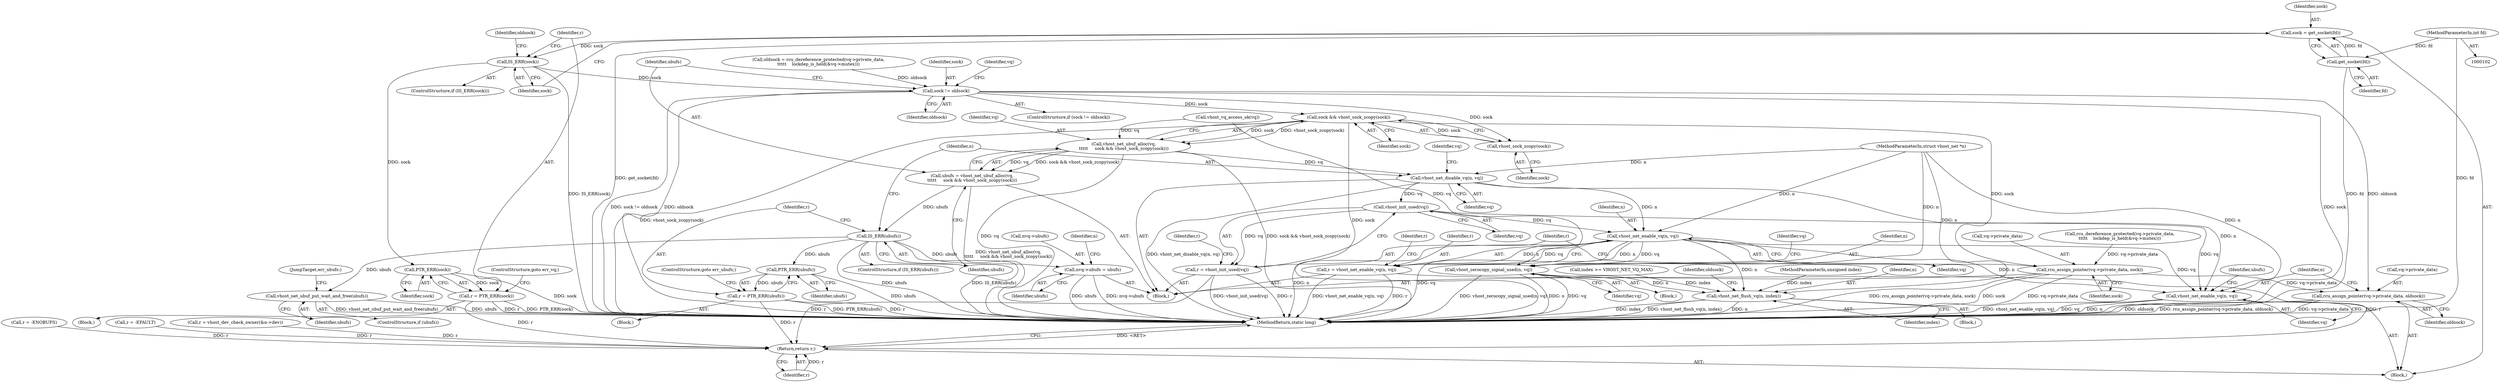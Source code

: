 digraph "0_linux_dd7633ecd553a5e304d349aa6f8eb8a0417098c5@API" {
"1000177" [label="(Call,sock = get_socket(fd))"];
"1000179" [label="(Call,get_socket(fd))"];
"1000105" [label="(MethodParameterIn,int fd)"];
"1000182" [label="(Call,IS_ERR(sock))"];
"1000187" [label="(Call,PTR_ERR(sock))"];
"1000185" [label="(Call,r = PTR_ERR(sock))"];
"1000345" [label="(Return,return r;)"];
"1000202" [label="(Call,sock != oldsock)"];
"1000210" [label="(Call,sock && vhost_sock_zcopy(sock))"];
"1000208" [label="(Call,vhost_net_ubuf_alloc(vq,\n\t\t\t\t\t     sock && vhost_sock_zcopy(sock)))"];
"1000206" [label="(Call,ubufs = vhost_net_ubuf_alloc(vq,\n\t\t\t\t\t     sock && vhost_sock_zcopy(sock)))"];
"1000215" [label="(Call,IS_ERR(ubufs))"];
"1000220" [label="(Call,PTR_ERR(ubufs))"];
"1000218" [label="(Call,r = PTR_ERR(ubufs))"];
"1000251" [label="(Call,nvq->ubufs = ubufs)"];
"1000324" [label="(Call,vhost_net_ubuf_put_wait_and_free(ubufs))"];
"1000223" [label="(Call,vhost_net_disable_vq(n, vq))"];
"1000233" [label="(Call,vhost_init_used(vq))"];
"1000231" [label="(Call,r = vhost_init_used(vq))"];
"1000240" [label="(Call,vhost_net_enable_vq(n, vq))"];
"1000238" [label="(Call,r = vhost_net_enable_vq(n, vq))"];
"1000286" [label="(Call,vhost_zerocopy_signal_used(n, vq))"];
"1000297" [label="(Call,vhost_net_flush_vq(n, index))"];
"1000319" [label="(Call,vhost_net_enable_vq(n, vq))"];
"1000226" [label="(Call,rcu_assign_pointer(vq->private_data, sock))"];
"1000314" [label="(Call,rcu_assign_pointer(vq->private_data, oldsock))"];
"1000212" [label="(Call,vhost_sock_zcopy(sock))"];
"1000227" [label="(Call,vq->private_data)"];
"1000202" [label="(Call,sock != oldsock)"];
"1000324" [label="(Call,vhost_net_ubuf_put_wait_and_free(ubufs))"];
"1000287" [label="(Identifier,n)"];
"1000184" [label="(Block,)"];
"1000233" [label="(Call,vhost_init_used(vq))"];
"1000302" [label="(Identifier,oldsock)"];
"1000210" [label="(Call,sock && vhost_sock_zcopy(sock))"];
"1000212" [label="(Call,vhost_sock_zcopy(sock))"];
"1000218" [label="(Call,r = PTR_ERR(ubufs))"];
"1000223" [label="(Call,vhost_net_disable_vq(n, vq))"];
"1000296" [label="(Block,)"];
"1000139" [label="(Call,r = -ENOBUFS)"];
"1000242" [label="(Identifier,vq)"];
"1000255" [label="(Identifier,ubufs)"];
"1000186" [label="(Identifier,r)"];
"1000297" [label="(Call,vhost_net_flush_vq(n, index))"];
"1000188" [label="(Identifier,sock)"];
"1000221" [label="(Identifier,ubufs)"];
"1000187" [label="(Call,PTR_ERR(sock))"];
"1000106" [label="(Block,)"];
"1000183" [label="(Identifier,sock)"];
"1000326" [label="(JumpTarget,err_ubufs:)"];
"1000346" [label="(Identifier,r)"];
"1000225" [label="(Identifier,vq)"];
"1000314" [label="(Call,rcu_assign_pointer(vq->private_data, oldsock))"];
"1000321" [label="(Identifier,vq)"];
"1000172" [label="(Call,r = -EFAULT)"];
"1000215" [label="(Call,IS_ERR(ubufs))"];
"1000103" [label="(MethodParameterIn,struct vhost_net *n)"];
"1000244" [label="(Identifier,r)"];
"1000203" [label="(Identifier,sock)"];
"1000251" [label="(Call,nvq->ubufs = ubufs)"];
"1000320" [label="(Identifier,n)"];
"1000181" [label="(ControlStructure,if (IS_ERR(sock)))"];
"1000217" [label="(Block,)"];
"1000274" [label="(Identifier,vq)"];
"1000204" [label="(Identifier,oldsock)"];
"1000234" [label="(Identifier,vq)"];
"1000124" [label="(Call,r = vhost_dev_check_owner(&n->dev))"];
"1000288" [label="(Identifier,vq)"];
"1000318" [label="(Identifier,oldsock)"];
"1000214" [label="(ControlStructure,if (IS_ERR(ubufs)))"];
"1000258" [label="(Identifier,n)"];
"1000213" [label="(Identifier,sock)"];
"1000323" [label="(Identifier,ubufs)"];
"1000224" [label="(Identifier,n)"];
"1000241" [label="(Identifier,n)"];
"1000178" [label="(Identifier,sock)"];
"1000292" [label="(Identifier,vq)"];
"1000228" [label="(Identifier,vq)"];
"1000286" [label="(Call,vhost_zerocopy_signal_used(n, vq))"];
"1000222" [label="(ControlStructure,goto err_ubufs;)"];
"1000299" [label="(Identifier,index)"];
"1000322" [label="(ControlStructure,if (ubufs))"];
"1000315" [label="(Call,vq->private_data)"];
"1000169" [label="(Call,vhost_vq_access_ok(vq))"];
"1000240" [label="(Call,vhost_net_enable_vq(n, vq))"];
"1000236" [label="(Identifier,r)"];
"1000347" [label="(MethodReturn,static long)"];
"1000252" [label="(Call,nvq->ubufs)"];
"1000219" [label="(Identifier,r)"];
"1000177" [label="(Call,sock = get_socket(fd))"];
"1000192" [label="(Call,rcu_dereference_protected(vq->private_data,\n\t\t\t\t\t    lockdep_is_held(&vq->mutex)))"];
"1000231" [label="(Call,r = vhost_init_used(vq))"];
"1000105" [label="(MethodParameterIn,int fd)"];
"1000182" [label="(Call,IS_ERR(sock))"];
"1000104" [label="(MethodParameterIn,unsigned index)"];
"1000278" [label="(Block,)"];
"1000179" [label="(Call,get_socket(fd))"];
"1000298" [label="(Identifier,n)"];
"1000226" [label="(Call,rcu_assign_pointer(vq->private_data, sock))"];
"1000209" [label="(Identifier,vq)"];
"1000206" [label="(Call,ubufs = vhost_net_ubuf_alloc(vq,\n\t\t\t\t\t     sock && vhost_sock_zcopy(sock)))"];
"1000135" [label="(Call,index >= VHOST_NET_VQ_MAX)"];
"1000205" [label="(Block,)"];
"1000325" [label="(Identifier,ubufs)"];
"1000207" [label="(Identifier,ubufs)"];
"1000185" [label="(Call,r = PTR_ERR(sock))"];
"1000238" [label="(Call,r = vhost_net_enable_vq(n, vq))"];
"1000201" [label="(ControlStructure,if (sock != oldsock))"];
"1000211" [label="(Identifier,sock)"];
"1000208" [label="(Call,vhost_net_ubuf_alloc(vq,\n\t\t\t\t\t     sock && vhost_sock_zcopy(sock)))"];
"1000180" [label="(Identifier,fd)"];
"1000189" [label="(ControlStructure,goto err_vq;)"];
"1000232" [label="(Identifier,r)"];
"1000216" [label="(Identifier,ubufs)"];
"1000190" [label="(Call,oldsock = rcu_dereference_protected(vq->private_data,\n\t\t\t\t\t    lockdep_is_held(&vq->mutex)))"];
"1000191" [label="(Identifier,oldsock)"];
"1000345" [label="(Return,return r;)"];
"1000319" [label="(Call,vhost_net_enable_vq(n, vq))"];
"1000220" [label="(Call,PTR_ERR(ubufs))"];
"1000230" [label="(Identifier,sock)"];
"1000239" [label="(Identifier,r)"];
"1000177" -> "1000106"  [label="AST: "];
"1000177" -> "1000179"  [label="CFG: "];
"1000178" -> "1000177"  [label="AST: "];
"1000179" -> "1000177"  [label="AST: "];
"1000183" -> "1000177"  [label="CFG: "];
"1000177" -> "1000347"  [label="DDG: get_socket(fd)"];
"1000179" -> "1000177"  [label="DDG: fd"];
"1000177" -> "1000182"  [label="DDG: sock"];
"1000179" -> "1000180"  [label="CFG: "];
"1000180" -> "1000179"  [label="AST: "];
"1000179" -> "1000347"  [label="DDG: fd"];
"1000105" -> "1000179"  [label="DDG: fd"];
"1000105" -> "1000102"  [label="AST: "];
"1000105" -> "1000347"  [label="DDG: fd"];
"1000182" -> "1000181"  [label="AST: "];
"1000182" -> "1000183"  [label="CFG: "];
"1000183" -> "1000182"  [label="AST: "];
"1000186" -> "1000182"  [label="CFG: "];
"1000191" -> "1000182"  [label="CFG: "];
"1000182" -> "1000347"  [label="DDG: IS_ERR(sock)"];
"1000182" -> "1000187"  [label="DDG: sock"];
"1000182" -> "1000202"  [label="DDG: sock"];
"1000187" -> "1000185"  [label="AST: "];
"1000187" -> "1000188"  [label="CFG: "];
"1000188" -> "1000187"  [label="AST: "];
"1000185" -> "1000187"  [label="CFG: "];
"1000187" -> "1000347"  [label="DDG: sock"];
"1000187" -> "1000185"  [label="DDG: sock"];
"1000185" -> "1000184"  [label="AST: "];
"1000186" -> "1000185"  [label="AST: "];
"1000189" -> "1000185"  [label="CFG: "];
"1000185" -> "1000347"  [label="DDG: r"];
"1000185" -> "1000347"  [label="DDG: PTR_ERR(sock)"];
"1000185" -> "1000345"  [label="DDG: r"];
"1000345" -> "1000106"  [label="AST: "];
"1000345" -> "1000346"  [label="CFG: "];
"1000346" -> "1000345"  [label="AST: "];
"1000347" -> "1000345"  [label="CFG: "];
"1000345" -> "1000347"  [label="DDG: <RET>"];
"1000346" -> "1000345"  [label="DDG: r"];
"1000124" -> "1000345"  [label="DDG: r"];
"1000238" -> "1000345"  [label="DDG: r"];
"1000218" -> "1000345"  [label="DDG: r"];
"1000139" -> "1000345"  [label="DDG: r"];
"1000231" -> "1000345"  [label="DDG: r"];
"1000172" -> "1000345"  [label="DDG: r"];
"1000202" -> "1000201"  [label="AST: "];
"1000202" -> "1000204"  [label="CFG: "];
"1000203" -> "1000202"  [label="AST: "];
"1000204" -> "1000202"  [label="AST: "];
"1000207" -> "1000202"  [label="CFG: "];
"1000274" -> "1000202"  [label="CFG: "];
"1000202" -> "1000347"  [label="DDG: sock"];
"1000202" -> "1000347"  [label="DDG: sock != oldsock"];
"1000202" -> "1000347"  [label="DDG: oldsock"];
"1000190" -> "1000202"  [label="DDG: oldsock"];
"1000202" -> "1000210"  [label="DDG: sock"];
"1000202" -> "1000212"  [label="DDG: sock"];
"1000202" -> "1000314"  [label="DDG: oldsock"];
"1000210" -> "1000208"  [label="AST: "];
"1000210" -> "1000211"  [label="CFG: "];
"1000210" -> "1000212"  [label="CFG: "];
"1000211" -> "1000210"  [label="AST: "];
"1000212" -> "1000210"  [label="AST: "];
"1000208" -> "1000210"  [label="CFG: "];
"1000210" -> "1000347"  [label="DDG: vhost_sock_zcopy(sock)"];
"1000210" -> "1000347"  [label="DDG: sock"];
"1000210" -> "1000208"  [label="DDG: sock"];
"1000210" -> "1000208"  [label="DDG: vhost_sock_zcopy(sock)"];
"1000212" -> "1000210"  [label="DDG: sock"];
"1000210" -> "1000226"  [label="DDG: sock"];
"1000208" -> "1000206"  [label="AST: "];
"1000209" -> "1000208"  [label="AST: "];
"1000206" -> "1000208"  [label="CFG: "];
"1000208" -> "1000347"  [label="DDG: vq"];
"1000208" -> "1000347"  [label="DDG: sock && vhost_sock_zcopy(sock)"];
"1000208" -> "1000206"  [label="DDG: vq"];
"1000208" -> "1000206"  [label="DDG: sock && vhost_sock_zcopy(sock)"];
"1000169" -> "1000208"  [label="DDG: vq"];
"1000208" -> "1000223"  [label="DDG: vq"];
"1000206" -> "1000205"  [label="AST: "];
"1000207" -> "1000206"  [label="AST: "];
"1000216" -> "1000206"  [label="CFG: "];
"1000206" -> "1000347"  [label="DDG: vhost_net_ubuf_alloc(vq,\n\t\t\t\t\t     sock && vhost_sock_zcopy(sock))"];
"1000206" -> "1000215"  [label="DDG: ubufs"];
"1000215" -> "1000214"  [label="AST: "];
"1000215" -> "1000216"  [label="CFG: "];
"1000216" -> "1000215"  [label="AST: "];
"1000219" -> "1000215"  [label="CFG: "];
"1000224" -> "1000215"  [label="CFG: "];
"1000215" -> "1000347"  [label="DDG: ubufs"];
"1000215" -> "1000347"  [label="DDG: IS_ERR(ubufs)"];
"1000215" -> "1000220"  [label="DDG: ubufs"];
"1000215" -> "1000251"  [label="DDG: ubufs"];
"1000215" -> "1000324"  [label="DDG: ubufs"];
"1000220" -> "1000218"  [label="AST: "];
"1000220" -> "1000221"  [label="CFG: "];
"1000221" -> "1000220"  [label="AST: "];
"1000218" -> "1000220"  [label="CFG: "];
"1000220" -> "1000347"  [label="DDG: ubufs"];
"1000220" -> "1000218"  [label="DDG: ubufs"];
"1000218" -> "1000217"  [label="AST: "];
"1000219" -> "1000218"  [label="AST: "];
"1000222" -> "1000218"  [label="CFG: "];
"1000218" -> "1000347"  [label="DDG: r"];
"1000218" -> "1000347"  [label="DDG: PTR_ERR(ubufs)"];
"1000251" -> "1000205"  [label="AST: "];
"1000251" -> "1000255"  [label="CFG: "];
"1000252" -> "1000251"  [label="AST: "];
"1000255" -> "1000251"  [label="AST: "];
"1000258" -> "1000251"  [label="CFG: "];
"1000251" -> "1000347"  [label="DDG: ubufs"];
"1000251" -> "1000347"  [label="DDG: nvq->ubufs"];
"1000324" -> "1000322"  [label="AST: "];
"1000324" -> "1000325"  [label="CFG: "];
"1000325" -> "1000324"  [label="AST: "];
"1000326" -> "1000324"  [label="CFG: "];
"1000324" -> "1000347"  [label="DDG: vhost_net_ubuf_put_wait_and_free(ubufs)"];
"1000324" -> "1000347"  [label="DDG: ubufs"];
"1000223" -> "1000205"  [label="AST: "];
"1000223" -> "1000225"  [label="CFG: "];
"1000224" -> "1000223"  [label="AST: "];
"1000225" -> "1000223"  [label="AST: "];
"1000228" -> "1000223"  [label="CFG: "];
"1000223" -> "1000347"  [label="DDG: vhost_net_disable_vq(n, vq)"];
"1000103" -> "1000223"  [label="DDG: n"];
"1000223" -> "1000233"  [label="DDG: vq"];
"1000223" -> "1000240"  [label="DDG: n"];
"1000223" -> "1000319"  [label="DDG: n"];
"1000233" -> "1000231"  [label="AST: "];
"1000233" -> "1000234"  [label="CFG: "];
"1000234" -> "1000233"  [label="AST: "];
"1000231" -> "1000233"  [label="CFG: "];
"1000233" -> "1000231"  [label="DDG: vq"];
"1000233" -> "1000240"  [label="DDG: vq"];
"1000233" -> "1000319"  [label="DDG: vq"];
"1000231" -> "1000205"  [label="AST: "];
"1000232" -> "1000231"  [label="AST: "];
"1000236" -> "1000231"  [label="CFG: "];
"1000231" -> "1000347"  [label="DDG: vhost_init_used(vq)"];
"1000231" -> "1000347"  [label="DDG: r"];
"1000240" -> "1000238"  [label="AST: "];
"1000240" -> "1000242"  [label="CFG: "];
"1000241" -> "1000240"  [label="AST: "];
"1000242" -> "1000240"  [label="AST: "];
"1000238" -> "1000240"  [label="CFG: "];
"1000240" -> "1000347"  [label="DDG: vq"];
"1000240" -> "1000347"  [label="DDG: n"];
"1000240" -> "1000238"  [label="DDG: n"];
"1000240" -> "1000238"  [label="DDG: vq"];
"1000103" -> "1000240"  [label="DDG: n"];
"1000240" -> "1000286"  [label="DDG: n"];
"1000240" -> "1000286"  [label="DDG: vq"];
"1000240" -> "1000297"  [label="DDG: n"];
"1000240" -> "1000319"  [label="DDG: n"];
"1000240" -> "1000319"  [label="DDG: vq"];
"1000238" -> "1000205"  [label="AST: "];
"1000239" -> "1000238"  [label="AST: "];
"1000244" -> "1000238"  [label="CFG: "];
"1000238" -> "1000347"  [label="DDG: r"];
"1000238" -> "1000347"  [label="DDG: vhost_net_enable_vq(n, vq)"];
"1000286" -> "1000278"  [label="AST: "];
"1000286" -> "1000288"  [label="CFG: "];
"1000287" -> "1000286"  [label="AST: "];
"1000288" -> "1000286"  [label="AST: "];
"1000292" -> "1000286"  [label="CFG: "];
"1000286" -> "1000347"  [label="DDG: vhost_zerocopy_signal_used(n, vq)"];
"1000286" -> "1000347"  [label="DDG: n"];
"1000286" -> "1000347"  [label="DDG: vq"];
"1000103" -> "1000286"  [label="DDG: n"];
"1000169" -> "1000286"  [label="DDG: vq"];
"1000286" -> "1000297"  [label="DDG: n"];
"1000297" -> "1000296"  [label="AST: "];
"1000297" -> "1000299"  [label="CFG: "];
"1000298" -> "1000297"  [label="AST: "];
"1000299" -> "1000297"  [label="AST: "];
"1000302" -> "1000297"  [label="CFG: "];
"1000297" -> "1000347"  [label="DDG: n"];
"1000297" -> "1000347"  [label="DDG: index"];
"1000297" -> "1000347"  [label="DDG: vhost_net_flush_vq(n, index)"];
"1000103" -> "1000297"  [label="DDG: n"];
"1000135" -> "1000297"  [label="DDG: index"];
"1000104" -> "1000297"  [label="DDG: index"];
"1000319" -> "1000106"  [label="AST: "];
"1000319" -> "1000321"  [label="CFG: "];
"1000320" -> "1000319"  [label="AST: "];
"1000321" -> "1000319"  [label="AST: "];
"1000323" -> "1000319"  [label="CFG: "];
"1000319" -> "1000347"  [label="DDG: vhost_net_enable_vq(n, vq)"];
"1000319" -> "1000347"  [label="DDG: vq"];
"1000319" -> "1000347"  [label="DDG: n"];
"1000103" -> "1000319"  [label="DDG: n"];
"1000226" -> "1000205"  [label="AST: "];
"1000226" -> "1000230"  [label="CFG: "];
"1000227" -> "1000226"  [label="AST: "];
"1000230" -> "1000226"  [label="AST: "];
"1000232" -> "1000226"  [label="CFG: "];
"1000226" -> "1000347"  [label="DDG: vq->private_data"];
"1000226" -> "1000347"  [label="DDG: rcu_assign_pointer(vq->private_data, sock)"];
"1000226" -> "1000347"  [label="DDG: sock"];
"1000192" -> "1000226"  [label="DDG: vq->private_data"];
"1000226" -> "1000314"  [label="DDG: vq->private_data"];
"1000314" -> "1000106"  [label="AST: "];
"1000314" -> "1000318"  [label="CFG: "];
"1000315" -> "1000314"  [label="AST: "];
"1000318" -> "1000314"  [label="AST: "];
"1000320" -> "1000314"  [label="CFG: "];
"1000314" -> "1000347"  [label="DDG: vq->private_data"];
"1000314" -> "1000347"  [label="DDG: oldsock"];
"1000314" -> "1000347"  [label="DDG: rcu_assign_pointer(vq->private_data, oldsock)"];
"1000212" -> "1000213"  [label="CFG: "];
"1000213" -> "1000212"  [label="AST: "];
}
